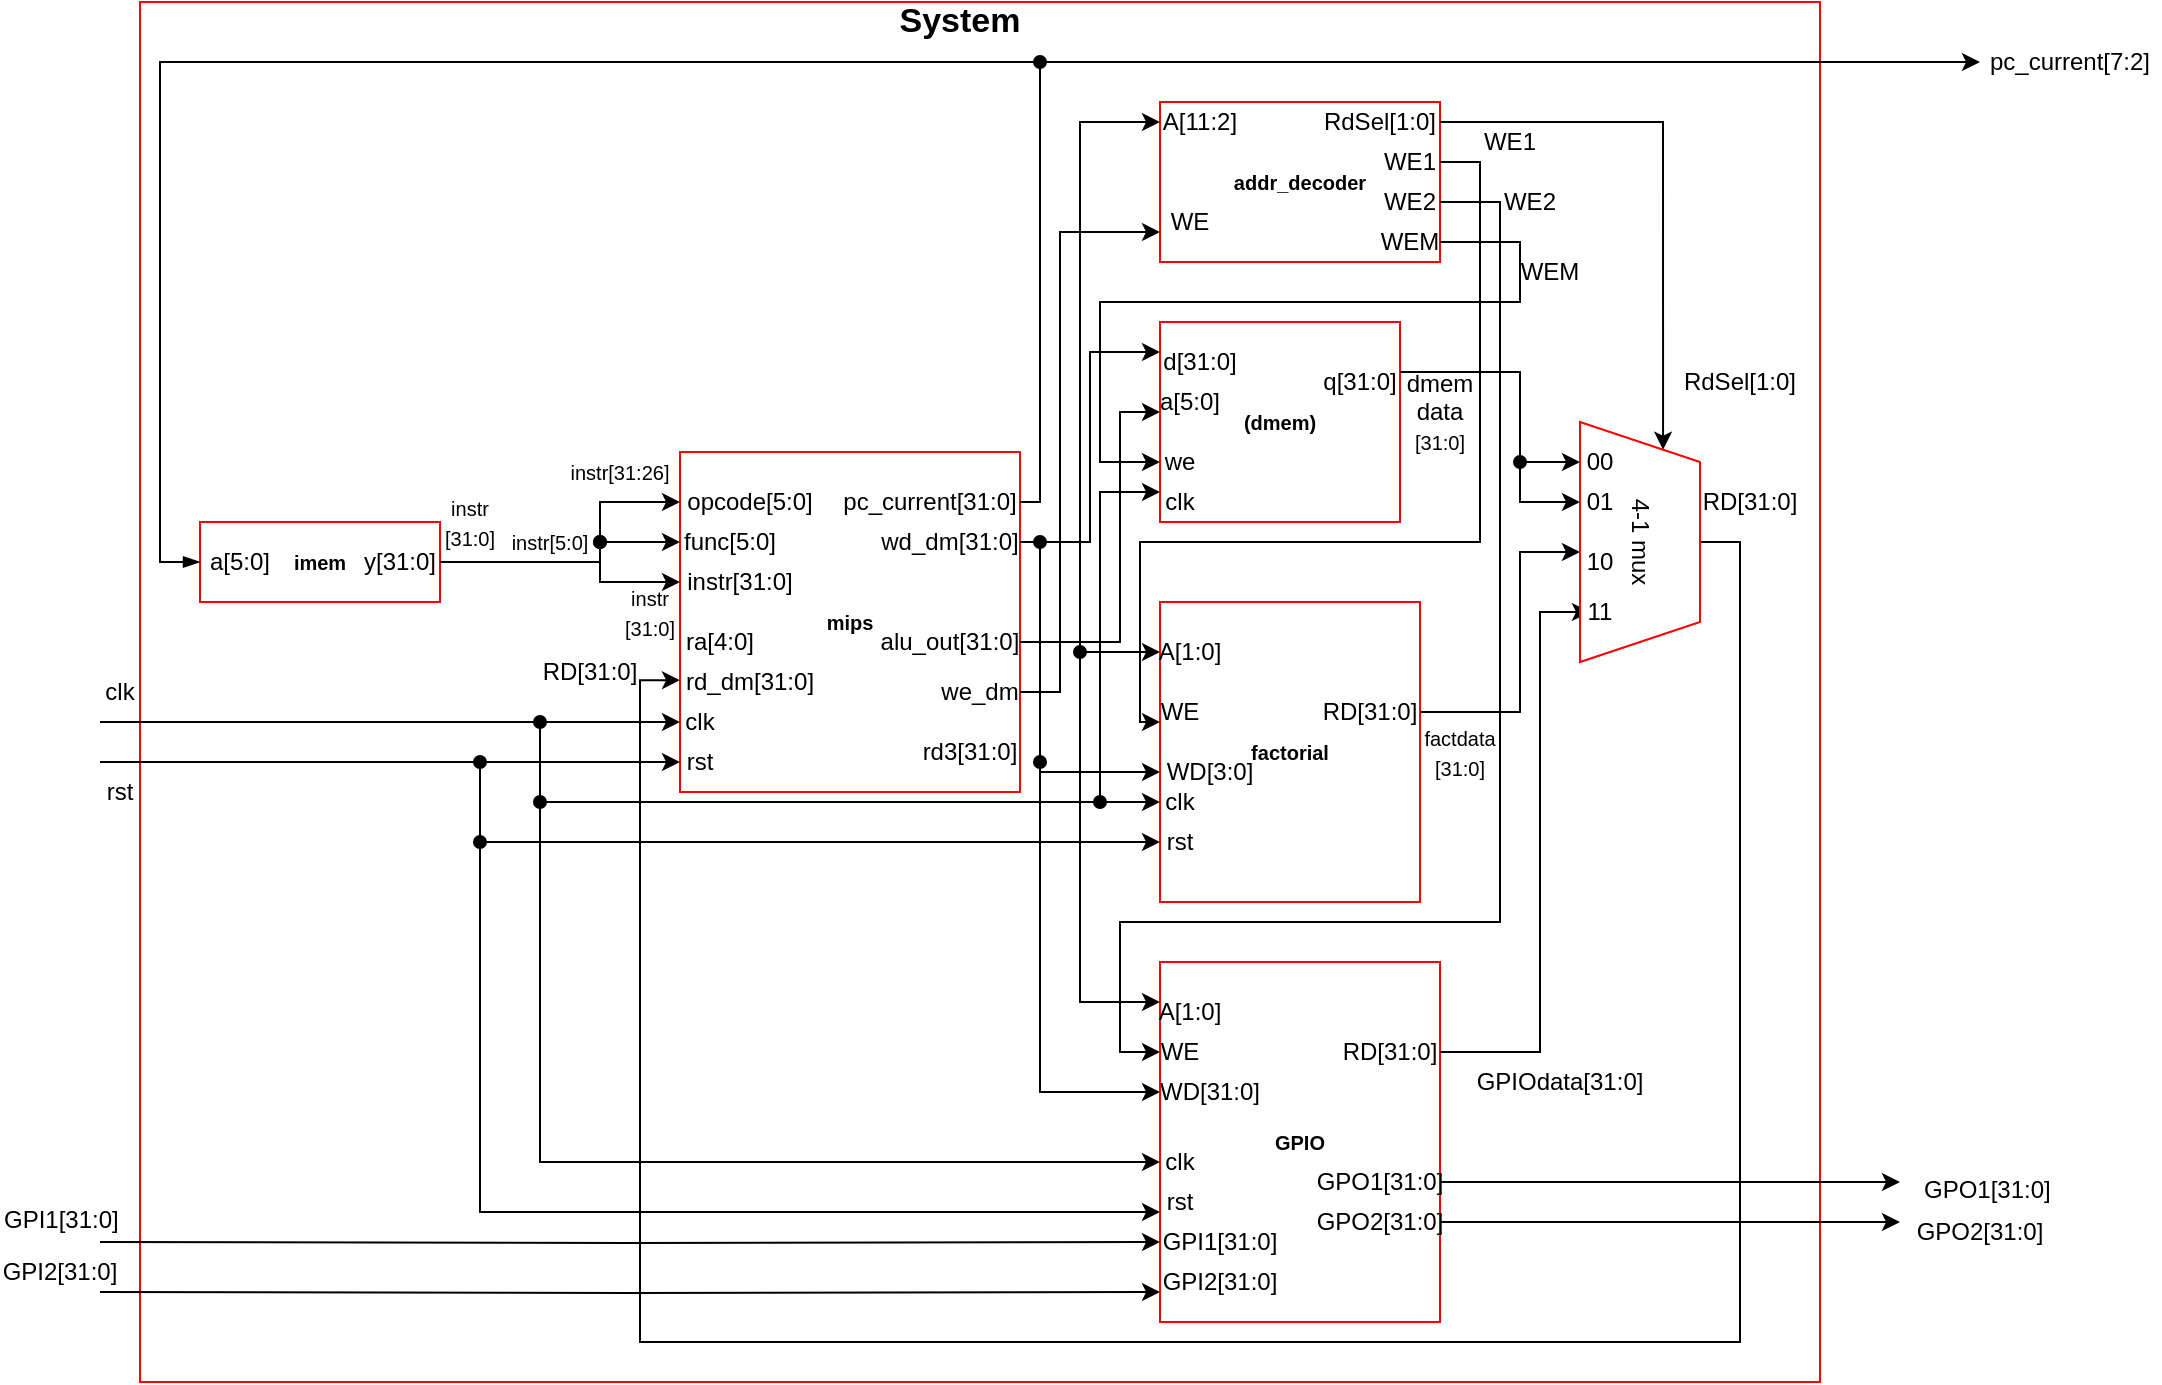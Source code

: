 <mxfile version="14.6.6" type="github">
  <diagram id="ndHrUQgDFvSYhgkimAhi" name="Page-1">
    <mxGraphModel dx="1038" dy="1430" grid="1" gridSize="10" guides="1" tooltips="1" connect="1" arrows="1" fold="1" page="1" pageScale="1" pageWidth="1100" pageHeight="850" math="0" shadow="0">
      <root>
        <mxCell id="0" />
        <mxCell id="1" parent="0" />
        <mxCell id="w7rdCppSYVfOMgLh0qKp-1" value="" style="rounded=0;whiteSpace=wrap;html=1;strokeColor=#FF0000;" vertex="1" parent="1">
          <mxGeometry x="100" y="-90" width="840" height="690" as="geometry" />
        </mxCell>
        <mxCell id="w7rdCppSYVfOMgLh0qKp-2" value="&lt;b&gt;&lt;font style=&quot;font-size: 10px&quot;&gt;GPIO&lt;/font&gt;&lt;/b&gt;" style="rounded=0;whiteSpace=wrap;html=1;strokeColor=#FF0000;" vertex="1" parent="1">
          <mxGeometry x="610" y="390" width="140" height="180" as="geometry" />
        </mxCell>
        <mxCell id="w7rdCppSYVfOMgLh0qKp-3" value="&lt;b&gt;&lt;font style=&quot;font-size: 10px&quot;&gt;factorial&lt;/font&gt;&lt;/b&gt;" style="rounded=0;whiteSpace=wrap;html=1;strokeColor=#FF0000;" vertex="1" parent="1">
          <mxGeometry x="610" y="210" width="130" height="150" as="geometry" />
        </mxCell>
        <mxCell id="w7rdCppSYVfOMgLh0qKp-4" value="&lt;b&gt;&lt;font style=&quot;font-size: 10px&quot;&gt;(dmem)&lt;/font&gt;&lt;/b&gt;" style="rounded=0;whiteSpace=wrap;html=1;strokeColor=#FF0000;" vertex="1" parent="1">
          <mxGeometry x="610" y="70" width="120" height="100" as="geometry" />
        </mxCell>
        <mxCell id="w7rdCppSYVfOMgLh0qKp-5" value="&lt;font style=&quot;font-size: 10px&quot;&gt;&lt;b&gt;addr_decoder&lt;/b&gt;&lt;/font&gt;" style="rounded=0;whiteSpace=wrap;html=1;strokeColor=#FF0000;" vertex="1" parent="1">
          <mxGeometry x="610" y="-40" width="140" height="80" as="geometry" />
        </mxCell>
        <mxCell id="w7rdCppSYVfOMgLh0qKp-129" style="edgeStyle=orthogonalEdgeStyle;rounded=0;orthogonalLoop=1;jettySize=auto;html=1;exitX=0.25;exitY=1;exitDx=0;exitDy=0;entryX=1;entryY=1;entryDx=0;entryDy=0;startArrow=none;startFill=0;" edge="1" parent="1" source="w7rdCppSYVfOMgLh0qKp-6" target="w7rdCppSYVfOMgLh0qKp-8">
          <mxGeometry relative="1" as="geometry" />
        </mxCell>
        <mxCell id="w7rdCppSYVfOMgLh0qKp-6" value="&lt;b&gt;&lt;font style=&quot;font-size: 10px&quot;&gt;imem&lt;/font&gt;&lt;/b&gt;" style="rounded=0;whiteSpace=wrap;html=1;strokeColor=#FF0000;" vertex="1" parent="1">
          <mxGeometry x="130" y="170" width="120" height="40" as="geometry" />
        </mxCell>
        <mxCell id="w7rdCppSYVfOMgLh0qKp-7" value="&lt;b&gt;&lt;font style=&quot;font-size: 10px&quot;&gt;mips&lt;/font&gt;&lt;/b&gt;" style="whiteSpace=wrap;html=1;aspect=fixed;strokeColor=#FF0000;" vertex="1" parent="1">
          <mxGeometry x="370" y="135" width="170" height="170" as="geometry" />
        </mxCell>
        <mxCell id="w7rdCppSYVfOMgLh0qKp-132" style="edgeStyle=orthogonalEdgeStyle;rounded=0;orthogonalLoop=1;jettySize=auto;html=1;exitX=0;exitY=0.5;exitDx=0;exitDy=0;startArrow=blockThin;startFill=1;" edge="1" parent="1" source="w7rdCppSYVfOMgLh0qKp-8">
          <mxGeometry relative="1" as="geometry">
            <mxPoint x="1020" y="-60" as="targetPoint" />
            <Array as="points">
              <mxPoint x="110" y="190" />
              <mxPoint x="110" y="-60" />
            </Array>
          </mxGeometry>
        </mxCell>
        <mxCell id="w7rdCppSYVfOMgLh0qKp-8" value="a[5:0]" style="text;html=1;strokeColor=none;fillColor=none;align=center;verticalAlign=middle;whiteSpace=wrap;rounded=0;" vertex="1" parent="1">
          <mxGeometry x="130" y="180" width="40" height="20" as="geometry" />
        </mxCell>
        <mxCell id="w7rdCppSYVfOMgLh0qKp-9" value="y[31:0]" style="text;html=1;strokeColor=none;fillColor=none;align=center;verticalAlign=middle;whiteSpace=wrap;rounded=0;" vertex="1" parent="1">
          <mxGeometry x="210" y="180" width="40" height="20" as="geometry" />
        </mxCell>
        <mxCell id="w7rdCppSYVfOMgLh0qKp-72" style="edgeStyle=orthogonalEdgeStyle;rounded=0;orthogonalLoop=1;jettySize=auto;html=1;exitX=1;exitY=0.5;exitDx=0;exitDy=0;entryX=0;entryY=0.5;entryDx=0;entryDy=0;startArrow=none;startFill=0;" edge="1" parent="1" source="w7rdCppSYVfOMgLh0qKp-9" target="w7rdCppSYVfOMgLh0qKp-10">
          <mxGeometry relative="1" as="geometry">
            <Array as="points">
              <mxPoint x="330" y="190" />
              <mxPoint x="330" y="160" />
            </Array>
          </mxGeometry>
        </mxCell>
        <mxCell id="w7rdCppSYVfOMgLh0qKp-10" value="opcode[5:0]" style="text;html=1;strokeColor=none;fillColor=none;align=center;verticalAlign=middle;whiteSpace=wrap;rounded=0;" vertex="1" parent="1">
          <mxGeometry x="370" y="150" width="70" height="20" as="geometry" />
        </mxCell>
        <mxCell id="w7rdCppSYVfOMgLh0qKp-11" value="func[5:0]" style="text;html=1;strokeColor=none;fillColor=none;align=center;verticalAlign=middle;whiteSpace=wrap;rounded=0;" vertex="1" parent="1">
          <mxGeometry x="370" y="170" width="50" height="20" as="geometry" />
        </mxCell>
        <mxCell id="w7rdCppSYVfOMgLh0qKp-71" style="edgeStyle=orthogonalEdgeStyle;rounded=0;orthogonalLoop=1;jettySize=auto;html=1;exitX=0;exitY=0.5;exitDx=0;exitDy=0;startArrow=oval;startFill=1;entryX=0;entryY=0.5;entryDx=0;entryDy=0;" edge="1" parent="1" target="w7rdCppSYVfOMgLh0qKp-12">
          <mxGeometry relative="1" as="geometry">
            <mxPoint x="330" y="180" as="sourcePoint" />
            <Array as="points">
              <mxPoint x="330" y="200" />
            </Array>
          </mxGeometry>
        </mxCell>
        <mxCell id="w7rdCppSYVfOMgLh0qKp-12" value="instr[31:0]" style="text;html=1;strokeColor=none;fillColor=none;align=center;verticalAlign=middle;whiteSpace=wrap;rounded=0;" vertex="1" parent="1">
          <mxGeometry x="370" y="190" width="60" height="20" as="geometry" />
        </mxCell>
        <mxCell id="w7rdCppSYVfOMgLh0qKp-13" value="ra[4:0]" style="text;html=1;strokeColor=none;fillColor=none;align=center;verticalAlign=middle;whiteSpace=wrap;rounded=0;" vertex="1" parent="1">
          <mxGeometry x="370" y="220" width="40" height="20" as="geometry" />
        </mxCell>
        <mxCell id="w7rdCppSYVfOMgLh0qKp-14" value="rd_dm[31:0]" style="text;html=1;strokeColor=none;fillColor=none;align=center;verticalAlign=middle;whiteSpace=wrap;rounded=0;" vertex="1" parent="1">
          <mxGeometry x="385" y="240" width="40" height="20" as="geometry" />
        </mxCell>
        <mxCell id="w7rdCppSYVfOMgLh0qKp-15" value="clk" style="text;html=1;strokeColor=none;fillColor=none;align=center;verticalAlign=middle;whiteSpace=wrap;rounded=0;" vertex="1" parent="1">
          <mxGeometry x="370" y="260" width="20" height="20" as="geometry" />
        </mxCell>
        <mxCell id="w7rdCppSYVfOMgLh0qKp-16" value="rst" style="text;html=1;strokeColor=none;fillColor=none;align=center;verticalAlign=middle;whiteSpace=wrap;rounded=0;" vertex="1" parent="1">
          <mxGeometry x="370" y="280" width="20" height="20" as="geometry" />
        </mxCell>
        <mxCell id="w7rdCppSYVfOMgLh0qKp-136" style="edgeStyle=orthogonalEdgeStyle;rounded=0;orthogonalLoop=1;jettySize=auto;html=1;exitX=1;exitY=0.5;exitDx=0;exitDy=0;startArrow=none;startFill=0;endArrow=oval;endFill=1;" edge="1" parent="1" source="w7rdCppSYVfOMgLh0qKp-17">
          <mxGeometry relative="1" as="geometry">
            <mxPoint x="550" y="-60" as="targetPoint" />
            <Array as="points">
              <mxPoint x="550" y="160" />
            </Array>
          </mxGeometry>
        </mxCell>
        <mxCell id="w7rdCppSYVfOMgLh0qKp-17" value="pc_current[31:0]" style="text;html=1;strokeColor=none;fillColor=none;align=center;verticalAlign=middle;whiteSpace=wrap;rounded=0;" vertex="1" parent="1">
          <mxGeometry x="450" y="150" width="90" height="20" as="geometry" />
        </mxCell>
        <mxCell id="w7rdCppSYVfOMgLh0qKp-61" style="edgeStyle=orthogonalEdgeStyle;rounded=0;orthogonalLoop=1;jettySize=auto;html=1;exitX=1;exitY=0.5;exitDx=0;exitDy=0;entryX=0;entryY=0.25;entryDx=0;entryDy=0;" edge="1" parent="1" source="w7rdCppSYVfOMgLh0qKp-18" target="w7rdCppSYVfOMgLh0qKp-34">
          <mxGeometry relative="1" as="geometry" />
        </mxCell>
        <mxCell id="w7rdCppSYVfOMgLh0qKp-18" value="wd_dm[31:0]" style="text;html=1;strokeColor=none;fillColor=none;align=center;verticalAlign=middle;whiteSpace=wrap;rounded=0;" vertex="1" parent="1">
          <mxGeometry x="470" y="170" width="70" height="20" as="geometry" />
        </mxCell>
        <mxCell id="w7rdCppSYVfOMgLh0qKp-64" style="edgeStyle=orthogonalEdgeStyle;rounded=0;orthogonalLoop=1;jettySize=auto;html=1;exitX=1;exitY=0.5;exitDx=0;exitDy=0;entryX=0;entryY=0.75;entryDx=0;entryDy=0;" edge="1" parent="1" source="w7rdCppSYVfOMgLh0qKp-19" target="w7rdCppSYVfOMgLh0qKp-35">
          <mxGeometry relative="1" as="geometry">
            <Array as="points">
              <mxPoint x="590" y="230" />
              <mxPoint x="590" y="115" />
            </Array>
          </mxGeometry>
        </mxCell>
        <mxCell id="w7rdCppSYVfOMgLh0qKp-19" value="alu_out[31:0]" style="text;html=1;strokeColor=none;fillColor=none;align=center;verticalAlign=middle;whiteSpace=wrap;rounded=0;" vertex="1" parent="1">
          <mxGeometry x="470" y="220" width="70" height="20" as="geometry" />
        </mxCell>
        <mxCell id="w7rdCppSYVfOMgLh0qKp-65" style="edgeStyle=orthogonalEdgeStyle;rounded=0;orthogonalLoop=1;jettySize=auto;html=1;exitX=1;exitY=0.5;exitDx=0;exitDy=0;entryX=0;entryY=0.75;entryDx=0;entryDy=0;" edge="1" parent="1" source="w7rdCppSYVfOMgLh0qKp-20" target="w7rdCppSYVfOMgLh0qKp-27">
          <mxGeometry relative="1" as="geometry">
            <Array as="points">
              <mxPoint x="560" y="255" />
              <mxPoint x="560" y="25" />
            </Array>
          </mxGeometry>
        </mxCell>
        <mxCell id="w7rdCppSYVfOMgLh0qKp-20" value="we_dm" style="text;html=1;strokeColor=none;fillColor=none;align=center;verticalAlign=middle;whiteSpace=wrap;rounded=0;" vertex="1" parent="1">
          <mxGeometry x="500" y="245" width="40" height="20" as="geometry" />
        </mxCell>
        <mxCell id="w7rdCppSYVfOMgLh0qKp-21" value="rd3[31:0]" style="text;html=1;strokeColor=none;fillColor=none;align=center;verticalAlign=middle;whiteSpace=wrap;rounded=0;" vertex="1" parent="1">
          <mxGeometry x="490" y="275" width="50" height="20" as="geometry" />
        </mxCell>
        <mxCell id="w7rdCppSYVfOMgLh0qKp-22" value="A[11:2]" style="text;html=1;strokeColor=none;fillColor=none;align=center;verticalAlign=middle;whiteSpace=wrap;rounded=0;" vertex="1" parent="1">
          <mxGeometry x="610" y="-40" width="40" height="20" as="geometry" />
        </mxCell>
        <mxCell id="w7rdCppSYVfOMgLh0qKp-23" value="WE" style="text;html=1;strokeColor=none;fillColor=none;align=center;verticalAlign=middle;whiteSpace=wrap;rounded=0;" vertex="1" parent="1">
          <mxGeometry x="610" y="255" width="20" height="20" as="geometry" />
        </mxCell>
        <mxCell id="w7rdCppSYVfOMgLh0qKp-100" style="edgeStyle=orthogonalEdgeStyle;rounded=0;orthogonalLoop=1;jettySize=auto;html=1;exitX=0;exitY=0.25;exitDx=0;exitDy=0;startArrow=oval;startFill=1;entryX=0;entryY=0.25;entryDx=0;entryDy=0;" edge="1" parent="1" target="w7rdCppSYVfOMgLh0qKp-24">
          <mxGeometry relative="1" as="geometry">
            <mxPoint x="580" y="310" as="sourcePoint" />
            <Array as="points">
              <mxPoint x="580" y="155" />
            </Array>
          </mxGeometry>
        </mxCell>
        <mxCell id="w7rdCppSYVfOMgLh0qKp-24" value="clk" style="text;html=1;strokeColor=none;fillColor=none;align=center;verticalAlign=middle;whiteSpace=wrap;rounded=0;" vertex="1" parent="1">
          <mxGeometry x="610" y="150" width="20" height="20" as="geometry" />
        </mxCell>
        <mxCell id="w7rdCppSYVfOMgLh0qKp-77" style="edgeStyle=orthogonalEdgeStyle;rounded=0;orthogonalLoop=1;jettySize=auto;html=1;exitX=0;exitY=0.5;exitDx=0;exitDy=0;startArrow=oval;startFill=1;entryX=0;entryY=0.5;entryDx=0;entryDy=0;" edge="1" parent="1" target="w7rdCppSYVfOMgLh0qKp-26">
          <mxGeometry relative="1" as="geometry">
            <mxPoint x="270" y="290" as="sourcePoint" />
            <Array as="points">
              <mxPoint x="270" y="330" />
              <mxPoint x="610" y="330" />
            </Array>
          </mxGeometry>
        </mxCell>
        <mxCell id="w7rdCppSYVfOMgLh0qKp-26" value="rst" style="text;html=1;strokeColor=none;fillColor=none;align=center;verticalAlign=middle;whiteSpace=wrap;rounded=0;" vertex="1" parent="1">
          <mxGeometry x="610" y="320" width="20" height="20" as="geometry" />
        </mxCell>
        <mxCell id="w7rdCppSYVfOMgLh0qKp-27" value="WE" style="text;html=1;strokeColor=none;fillColor=none;align=center;verticalAlign=middle;whiteSpace=wrap;rounded=0;" vertex="1" parent="1">
          <mxGeometry x="610" y="10" width="30" height="20" as="geometry" />
        </mxCell>
        <mxCell id="w7rdCppSYVfOMgLh0qKp-109" style="edgeStyle=orthogonalEdgeStyle;rounded=0;orthogonalLoop=1;jettySize=auto;html=1;exitX=1;exitY=0.5;exitDx=0;exitDy=0;entryX=0;entryY=0.25;entryDx=0;entryDy=0;startArrow=none;startFill=0;" edge="1" parent="1" source="w7rdCppSYVfOMgLh0qKp-28" target="w7rdCppSYVfOMgLh0qKp-55">
          <mxGeometry relative="1" as="geometry" />
        </mxCell>
        <mxCell id="w7rdCppSYVfOMgLh0qKp-28" value="RdSel[1:0]" style="text;html=1;strokeColor=none;fillColor=none;align=center;verticalAlign=middle;whiteSpace=wrap;rounded=0;" vertex="1" parent="1">
          <mxGeometry x="690" y="-40" width="60" height="20" as="geometry" />
        </mxCell>
        <mxCell id="w7rdCppSYVfOMgLh0qKp-89" style="edgeStyle=orthogonalEdgeStyle;rounded=0;orthogonalLoop=1;jettySize=auto;html=1;exitX=1;exitY=0.5;exitDx=0;exitDy=0;entryX=0;entryY=0.75;entryDx=0;entryDy=0;startArrow=none;startFill=0;" edge="1" parent="1" source="w7rdCppSYVfOMgLh0qKp-29" target="w7rdCppSYVfOMgLh0qKp-23">
          <mxGeometry relative="1" as="geometry">
            <Array as="points">
              <mxPoint x="770" y="-10" />
              <mxPoint x="770" y="180" />
              <mxPoint x="600" y="180" />
              <mxPoint x="600" y="270" />
            </Array>
          </mxGeometry>
        </mxCell>
        <mxCell id="w7rdCppSYVfOMgLh0qKp-29" value="WE1" style="text;html=1;strokeColor=none;fillColor=none;align=center;verticalAlign=middle;whiteSpace=wrap;rounded=0;" vertex="1" parent="1">
          <mxGeometry x="720" y="-20" width="30" height="20" as="geometry" />
        </mxCell>
        <mxCell id="w7rdCppSYVfOMgLh0qKp-94" style="edgeStyle=orthogonalEdgeStyle;rounded=0;orthogonalLoop=1;jettySize=auto;html=1;exitX=1;exitY=0.5;exitDx=0;exitDy=0;entryX=0;entryY=0.5;entryDx=0;entryDy=0;startArrow=none;startFill=0;" edge="1" parent="1" source="w7rdCppSYVfOMgLh0qKp-31" target="w7rdCppSYVfOMgLh0qKp-43">
          <mxGeometry relative="1" as="geometry">
            <Array as="points">
              <mxPoint x="780" y="10" />
              <mxPoint x="780" y="370" />
              <mxPoint x="590" y="370" />
              <mxPoint x="590" y="435" />
            </Array>
          </mxGeometry>
        </mxCell>
        <mxCell id="w7rdCppSYVfOMgLh0qKp-31" value="WE2" style="text;html=1;strokeColor=none;fillColor=none;align=center;verticalAlign=middle;whiteSpace=wrap;rounded=0;" vertex="1" parent="1">
          <mxGeometry x="720" width="30" height="20" as="geometry" />
        </mxCell>
        <mxCell id="w7rdCppSYVfOMgLh0qKp-87" style="edgeStyle=orthogonalEdgeStyle;rounded=0;orthogonalLoop=1;jettySize=auto;html=1;exitX=1;exitY=0.5;exitDx=0;exitDy=0;entryX=0;entryY=0.5;entryDx=0;entryDy=0;startArrow=none;startFill=0;" edge="1" parent="1" source="w7rdCppSYVfOMgLh0qKp-32" target="w7rdCppSYVfOMgLh0qKp-37">
          <mxGeometry relative="1" as="geometry">
            <Array as="points">
              <mxPoint x="790" y="30" />
              <mxPoint x="790" y="60" />
              <mxPoint x="580" y="60" />
              <mxPoint x="580" y="140" />
            </Array>
          </mxGeometry>
        </mxCell>
        <mxCell id="w7rdCppSYVfOMgLh0qKp-32" value="WEM" style="text;html=1;strokeColor=none;fillColor=none;align=center;verticalAlign=middle;whiteSpace=wrap;rounded=0;" vertex="1" parent="1">
          <mxGeometry x="720" y="20" width="30" height="20" as="geometry" />
        </mxCell>
        <mxCell id="w7rdCppSYVfOMgLh0qKp-103" style="edgeStyle=orthogonalEdgeStyle;rounded=0;orthogonalLoop=1;jettySize=auto;html=1;exitX=1;exitY=0.25;exitDx=0;exitDy=0;entryX=0;entryY=0.5;entryDx=0;entryDy=0;startArrow=none;startFill=0;" edge="1" parent="1" source="w7rdCppSYVfOMgLh0qKp-33" target="w7rdCppSYVfOMgLh0qKp-56">
          <mxGeometry relative="1" as="geometry">
            <Array as="points">
              <mxPoint x="790" y="95" />
              <mxPoint x="790" y="140" />
            </Array>
          </mxGeometry>
        </mxCell>
        <mxCell id="w7rdCppSYVfOMgLh0qKp-33" value="q[31:0]" style="text;html=1;strokeColor=none;fillColor=none;align=center;verticalAlign=middle;whiteSpace=wrap;rounded=0;" vertex="1" parent="1">
          <mxGeometry x="690" y="90" width="40" height="20" as="geometry" />
        </mxCell>
        <mxCell id="w7rdCppSYVfOMgLh0qKp-34" value="d[31:0]" style="text;html=1;strokeColor=none;fillColor=none;align=center;verticalAlign=middle;whiteSpace=wrap;rounded=0;" vertex="1" parent="1">
          <mxGeometry x="610" y="80" width="40" height="20" as="geometry" />
        </mxCell>
        <mxCell id="w7rdCppSYVfOMgLh0qKp-35" value="a[5:0]" style="text;html=1;strokeColor=none;fillColor=none;align=center;verticalAlign=middle;whiteSpace=wrap;rounded=0;" vertex="1" parent="1">
          <mxGeometry x="610" y="100" width="30" height="20" as="geometry" />
        </mxCell>
        <mxCell id="w7rdCppSYVfOMgLh0qKp-76" style="edgeStyle=orthogonalEdgeStyle;rounded=0;orthogonalLoop=1;jettySize=auto;html=1;exitX=0;exitY=0.5;exitDx=0;exitDy=0;startArrow=oval;startFill=1;entryX=0;entryY=0.5;entryDx=0;entryDy=0;" edge="1" parent="1" target="w7rdCppSYVfOMgLh0qKp-36">
          <mxGeometry relative="1" as="geometry">
            <mxPoint x="300" y="270" as="sourcePoint" />
            <Array as="points">
              <mxPoint x="300" y="310" />
            </Array>
          </mxGeometry>
        </mxCell>
        <mxCell id="w7rdCppSYVfOMgLh0qKp-36" value="clk" style="text;html=1;strokeColor=none;fillColor=none;align=center;verticalAlign=middle;whiteSpace=wrap;rounded=0;" vertex="1" parent="1">
          <mxGeometry x="610" y="300" width="20" height="20" as="geometry" />
        </mxCell>
        <mxCell id="w7rdCppSYVfOMgLh0qKp-37" value="we" style="text;html=1;strokeColor=none;fillColor=none;align=center;verticalAlign=middle;whiteSpace=wrap;rounded=0;" vertex="1" parent="1">
          <mxGeometry x="610" y="130" width="20" height="20" as="geometry" />
        </mxCell>
        <mxCell id="w7rdCppSYVfOMgLh0qKp-39" value="A[1:0]" style="text;html=1;strokeColor=none;fillColor=none;align=center;verticalAlign=middle;whiteSpace=wrap;rounded=0;" vertex="1" parent="1">
          <mxGeometry x="610" y="225" width="30" height="20" as="geometry" />
        </mxCell>
        <mxCell id="w7rdCppSYVfOMgLh0qKp-97" style="edgeStyle=orthogonalEdgeStyle;rounded=0;orthogonalLoop=1;jettySize=auto;html=1;exitX=0;exitY=0.5;exitDx=0;exitDy=0;startArrow=oval;startFill=1;entryX=0;entryY=0.5;entryDx=0;entryDy=0;" edge="1" parent="1" target="w7rdCppSYVfOMgLh0qKp-40">
          <mxGeometry relative="1" as="geometry">
            <mxPoint x="550" y="180" as="sourcePoint" />
            <Array as="points">
              <mxPoint x="550" y="295" />
            </Array>
          </mxGeometry>
        </mxCell>
        <mxCell id="w7rdCppSYVfOMgLh0qKp-40" value="WD[3:0]" style="text;html=1;strokeColor=none;fillColor=none;align=center;verticalAlign=middle;whiteSpace=wrap;rounded=0;" vertex="1" parent="1">
          <mxGeometry x="610" y="285" width="50" height="20" as="geometry" />
        </mxCell>
        <mxCell id="w7rdCppSYVfOMgLh0qKp-42" value="A[1:0]" style="text;html=1;strokeColor=none;fillColor=none;align=center;verticalAlign=middle;whiteSpace=wrap;rounded=0;" vertex="1" parent="1">
          <mxGeometry x="610" y="405" width="30" height="20" as="geometry" />
        </mxCell>
        <mxCell id="w7rdCppSYVfOMgLh0qKp-43" value="WE" style="text;html=1;strokeColor=none;fillColor=none;align=center;verticalAlign=middle;whiteSpace=wrap;rounded=0;" vertex="1" parent="1">
          <mxGeometry x="610" y="425" width="20" height="20" as="geometry" />
        </mxCell>
        <mxCell id="w7rdCppSYVfOMgLh0qKp-99" style="edgeStyle=orthogonalEdgeStyle;rounded=0;orthogonalLoop=1;jettySize=auto;html=1;exitX=0;exitY=0.5;exitDx=0;exitDy=0;startArrow=oval;startFill=1;entryX=0;entryY=0.5;entryDx=0;entryDy=0;" edge="1" parent="1" target="w7rdCppSYVfOMgLh0qKp-44">
          <mxGeometry relative="1" as="geometry">
            <mxPoint x="550" y="290" as="sourcePoint" />
            <Array as="points">
              <mxPoint x="550" y="455" />
            </Array>
          </mxGeometry>
        </mxCell>
        <mxCell id="w7rdCppSYVfOMgLh0qKp-44" value="WD[31:0]" style="text;html=1;strokeColor=none;fillColor=none;align=center;verticalAlign=middle;whiteSpace=wrap;rounded=0;" vertex="1" parent="1">
          <mxGeometry x="610" y="445" width="50" height="20" as="geometry" />
        </mxCell>
        <mxCell id="w7rdCppSYVfOMgLh0qKp-79" style="edgeStyle=orthogonalEdgeStyle;rounded=0;orthogonalLoop=1;jettySize=auto;html=1;exitX=0;exitY=0.5;exitDx=0;exitDy=0;startArrow=oval;startFill=1;entryX=0;entryY=0.5;entryDx=0;entryDy=0;" edge="1" parent="1" target="w7rdCppSYVfOMgLh0qKp-45">
          <mxGeometry relative="1" as="geometry">
            <mxPoint x="300" y="310" as="sourcePoint" />
            <Array as="points">
              <mxPoint x="300" y="490" />
            </Array>
          </mxGeometry>
        </mxCell>
        <mxCell id="w7rdCppSYVfOMgLh0qKp-45" value="clk" style="text;html=1;strokeColor=none;fillColor=none;align=center;verticalAlign=middle;whiteSpace=wrap;rounded=0;" vertex="1" parent="1">
          <mxGeometry x="610" y="480" width="20" height="20" as="geometry" />
        </mxCell>
        <mxCell id="w7rdCppSYVfOMgLh0qKp-80" style="edgeStyle=orthogonalEdgeStyle;rounded=0;orthogonalLoop=1;jettySize=auto;html=1;startArrow=oval;startFill=1;entryX=0;entryY=0.75;entryDx=0;entryDy=0;" edge="1" parent="1" target="w7rdCppSYVfOMgLh0qKp-46">
          <mxGeometry relative="1" as="geometry">
            <mxPoint x="270" y="330" as="sourcePoint" />
            <Array as="points">
              <mxPoint x="270" y="515" />
            </Array>
          </mxGeometry>
        </mxCell>
        <mxCell id="w7rdCppSYVfOMgLh0qKp-46" value="rst" style="text;html=1;strokeColor=none;fillColor=none;align=center;verticalAlign=middle;whiteSpace=wrap;rounded=0;" vertex="1" parent="1">
          <mxGeometry x="610" y="500" width="20" height="20" as="geometry" />
        </mxCell>
        <mxCell id="w7rdCppSYVfOMgLh0qKp-82" style="edgeStyle=orthogonalEdgeStyle;rounded=0;orthogonalLoop=1;jettySize=auto;html=1;startArrow=none;startFill=0;entryX=0;entryY=0.75;entryDx=0;entryDy=0;" edge="1" parent="1" target="w7rdCppSYVfOMgLh0qKp-47">
          <mxGeometry relative="1" as="geometry">
            <mxPoint x="80" y="555" as="sourcePoint" />
          </mxGeometry>
        </mxCell>
        <mxCell id="w7rdCppSYVfOMgLh0qKp-47" value="&lt;span&gt;GPI2[31:0]&lt;/span&gt;" style="text;html=1;strokeColor=none;fillColor=none;align=center;verticalAlign=middle;whiteSpace=wrap;rounded=0;" vertex="1" parent="1">
          <mxGeometry x="610" y="540" width="60" height="20" as="geometry" />
        </mxCell>
        <mxCell id="w7rdCppSYVfOMgLh0qKp-81" style="edgeStyle=orthogonalEdgeStyle;rounded=0;orthogonalLoop=1;jettySize=auto;html=1;exitX=0;exitY=0.5;exitDx=0;exitDy=0;startArrow=none;startFill=0;entryX=0;entryY=0.5;entryDx=0;entryDy=0;" edge="1" parent="1" target="w7rdCppSYVfOMgLh0qKp-50">
          <mxGeometry relative="1" as="geometry">
            <mxPoint x="80" y="530" as="sourcePoint" />
          </mxGeometry>
        </mxCell>
        <mxCell id="w7rdCppSYVfOMgLh0qKp-50" value="&lt;span&gt;GPI1[31:0]&lt;/span&gt;" style="text;html=1;strokeColor=none;fillColor=none;align=center;verticalAlign=middle;whiteSpace=wrap;rounded=0;" vertex="1" parent="1">
          <mxGeometry x="610" y="520" width="60" height="20" as="geometry" />
        </mxCell>
        <mxCell id="w7rdCppSYVfOMgLh0qKp-107" style="edgeStyle=orthogonalEdgeStyle;rounded=0;orthogonalLoop=1;jettySize=auto;html=1;exitX=1;exitY=0.5;exitDx=0;exitDy=0;startArrow=none;startFill=0;" edge="1" parent="1" source="w7rdCppSYVfOMgLh0qKp-51">
          <mxGeometry relative="1" as="geometry">
            <mxPoint x="980" y="500" as="targetPoint" />
          </mxGeometry>
        </mxCell>
        <mxCell id="w7rdCppSYVfOMgLh0qKp-51" value="&lt;span&gt;GPO1[31:0]&lt;/span&gt;" style="text;html=1;strokeColor=none;fillColor=none;align=center;verticalAlign=middle;whiteSpace=wrap;rounded=0;" vertex="1" parent="1">
          <mxGeometry x="690" y="490" width="60" height="20" as="geometry" />
        </mxCell>
        <mxCell id="w7rdCppSYVfOMgLh0qKp-108" style="edgeStyle=orthogonalEdgeStyle;rounded=0;orthogonalLoop=1;jettySize=auto;html=1;exitX=1;exitY=0.5;exitDx=0;exitDy=0;startArrow=none;startFill=0;" edge="1" parent="1" source="w7rdCppSYVfOMgLh0qKp-52">
          <mxGeometry relative="1" as="geometry">
            <mxPoint x="980" y="520" as="targetPoint" />
          </mxGeometry>
        </mxCell>
        <mxCell id="w7rdCppSYVfOMgLh0qKp-52" value="&lt;span&gt;GPO2[31:0]&lt;/span&gt;" style="text;html=1;strokeColor=none;fillColor=none;align=center;verticalAlign=middle;whiteSpace=wrap;rounded=0;" vertex="1" parent="1">
          <mxGeometry x="690" y="510" width="60" height="20" as="geometry" />
        </mxCell>
        <mxCell id="w7rdCppSYVfOMgLh0qKp-106" style="edgeStyle=orthogonalEdgeStyle;rounded=0;orthogonalLoop=1;jettySize=auto;html=1;exitX=1;exitY=0.5;exitDx=0;exitDy=0;entryX=0;entryY=0.5;entryDx=0;entryDy=0;startArrow=none;startFill=0;" edge="1" parent="1" source="w7rdCppSYVfOMgLh0qKp-53" target="w7rdCppSYVfOMgLh0qKp-59">
          <mxGeometry relative="1" as="geometry">
            <Array as="points">
              <mxPoint x="800" y="435" />
              <mxPoint x="800" y="215" />
            </Array>
          </mxGeometry>
        </mxCell>
        <mxCell id="w7rdCppSYVfOMgLh0qKp-53" value="RD[31:0]" style="text;html=1;strokeColor=none;fillColor=none;align=center;verticalAlign=middle;whiteSpace=wrap;rounded=0;" vertex="1" parent="1">
          <mxGeometry x="700" y="425" width="50" height="20" as="geometry" />
        </mxCell>
        <mxCell id="w7rdCppSYVfOMgLh0qKp-105" style="edgeStyle=orthogonalEdgeStyle;rounded=0;orthogonalLoop=1;jettySize=auto;html=1;exitX=1;exitY=0.5;exitDx=0;exitDy=0;entryX=0;entryY=0.25;entryDx=0;entryDy=0;startArrow=none;startFill=0;" edge="1" parent="1" source="w7rdCppSYVfOMgLh0qKp-54" target="w7rdCppSYVfOMgLh0qKp-58">
          <mxGeometry relative="1" as="geometry">
            <Array as="points">
              <mxPoint x="790" y="265" />
              <mxPoint x="790" y="185" />
            </Array>
          </mxGeometry>
        </mxCell>
        <mxCell id="w7rdCppSYVfOMgLh0qKp-54" value="RD[31:0]" style="text;html=1;strokeColor=none;fillColor=none;align=center;verticalAlign=middle;whiteSpace=wrap;rounded=0;" vertex="1" parent="1">
          <mxGeometry x="690" y="255" width="50" height="20" as="geometry" />
        </mxCell>
        <mxCell id="w7rdCppSYVfOMgLh0qKp-112" style="edgeStyle=orthogonalEdgeStyle;rounded=0;orthogonalLoop=1;jettySize=auto;html=1;exitX=0.5;exitY=0;exitDx=0;exitDy=0;entryX=0;entryY=0.671;entryDx=0;entryDy=0;entryPerimeter=0;startArrow=none;startFill=0;" edge="1" parent="1" source="w7rdCppSYVfOMgLh0qKp-55" target="w7rdCppSYVfOMgLh0qKp-7">
          <mxGeometry relative="1" as="geometry">
            <Array as="points">
              <mxPoint x="900" y="180" />
              <mxPoint x="900" y="580" />
              <mxPoint x="350" y="580" />
              <mxPoint x="350" y="249" />
            </Array>
          </mxGeometry>
        </mxCell>
        <mxCell id="w7rdCppSYVfOMgLh0qKp-55" value="4-1 mux" style="shape=trapezoid;perimeter=trapezoidPerimeter;whiteSpace=wrap;html=1;fixedSize=1;strokeColor=#FF0000;rotation=90;" vertex="1" parent="1">
          <mxGeometry x="790" y="150" width="120" height="60" as="geometry" />
        </mxCell>
        <mxCell id="w7rdCppSYVfOMgLh0qKp-56" value="00" style="text;html=1;strokeColor=none;fillColor=none;align=center;verticalAlign=middle;whiteSpace=wrap;rounded=0;" vertex="1" parent="1">
          <mxGeometry x="820" y="130" width="20" height="20" as="geometry" />
        </mxCell>
        <mxCell id="w7rdCppSYVfOMgLh0qKp-104" style="edgeStyle=orthogonalEdgeStyle;rounded=0;orthogonalLoop=1;jettySize=auto;html=1;exitX=0;exitY=0.5;exitDx=0;exitDy=0;startArrow=oval;startFill=1;entryX=0;entryY=0.5;entryDx=0;entryDy=0;" edge="1" parent="1" target="w7rdCppSYVfOMgLh0qKp-57">
          <mxGeometry relative="1" as="geometry">
            <mxPoint x="790" y="140" as="sourcePoint" />
            <Array as="points">
              <mxPoint x="790" y="160" />
            </Array>
          </mxGeometry>
        </mxCell>
        <mxCell id="w7rdCppSYVfOMgLh0qKp-57" value="01" style="text;html=1;strokeColor=none;fillColor=none;align=center;verticalAlign=middle;whiteSpace=wrap;rounded=0;" vertex="1" parent="1">
          <mxGeometry x="820" y="150" width="20" height="20" as="geometry" />
        </mxCell>
        <mxCell id="w7rdCppSYVfOMgLh0qKp-58" value="10" style="text;html=1;strokeColor=none;fillColor=none;align=center;verticalAlign=middle;whiteSpace=wrap;rounded=0;" vertex="1" parent="1">
          <mxGeometry x="820" y="180" width="20" height="20" as="geometry" />
        </mxCell>
        <mxCell id="w7rdCppSYVfOMgLh0qKp-59" value="11" style="text;html=1;strokeColor=none;fillColor=none;align=center;verticalAlign=middle;whiteSpace=wrap;rounded=0;" vertex="1" parent="1">
          <mxGeometry x="825" y="205" width="10" height="20" as="geometry" />
        </mxCell>
        <mxCell id="w7rdCppSYVfOMgLh0qKp-67" value="" style="endArrow=classic;startArrow=classic;html=1;entryX=0;entryY=0.25;entryDx=0;entryDy=0;exitX=0;exitY=0.5;exitDx=0;exitDy=0;rounded=0;" edge="1" parent="1" source="w7rdCppSYVfOMgLh0qKp-22" target="w7rdCppSYVfOMgLh0qKp-42">
          <mxGeometry width="50" height="50" relative="1" as="geometry">
            <mxPoint x="450" y="-15" as="sourcePoint" />
            <mxPoint x="400" y="35" as="targetPoint" />
            <Array as="points">
              <mxPoint x="570" y="-30" />
              <mxPoint x="570" y="210" />
              <mxPoint x="570" y="410" />
            </Array>
          </mxGeometry>
        </mxCell>
        <mxCell id="w7rdCppSYVfOMgLh0qKp-68" value="" style="endArrow=classic;html=1;entryX=0;entryY=0.5;entryDx=0;entryDy=0;startArrow=oval;startFill=1;" edge="1" parent="1" target="w7rdCppSYVfOMgLh0qKp-39">
          <mxGeometry width="50" height="50" relative="1" as="geometry">
            <mxPoint x="570" y="235" as="sourcePoint" />
            <mxPoint x="610" y="240" as="targetPoint" />
          </mxGeometry>
        </mxCell>
        <mxCell id="w7rdCppSYVfOMgLh0qKp-70" value="" style="endArrow=classic;html=1;entryX=0;entryY=0.5;entryDx=0;entryDy=0;startArrow=oval;startFill=1;" edge="1" parent="1" target="w7rdCppSYVfOMgLh0qKp-11">
          <mxGeometry width="50" height="50" relative="1" as="geometry">
            <mxPoint x="330" y="180" as="sourcePoint" />
            <mxPoint x="610" y="240" as="targetPoint" />
          </mxGeometry>
        </mxCell>
        <mxCell id="w7rdCppSYVfOMgLh0qKp-73" value="" style="endArrow=classic;html=1;entryX=0;entryY=0.5;entryDx=0;entryDy=0;" edge="1" parent="1" target="w7rdCppSYVfOMgLh0qKp-15">
          <mxGeometry width="50" height="50" relative="1" as="geometry">
            <mxPoint x="80" y="270" as="sourcePoint" />
            <mxPoint x="130" y="230" as="targetPoint" />
          </mxGeometry>
        </mxCell>
        <mxCell id="w7rdCppSYVfOMgLh0qKp-75" value="" style="endArrow=classic;html=1;entryX=0;entryY=0.5;entryDx=0;entryDy=0;" edge="1" parent="1" target="w7rdCppSYVfOMgLh0qKp-16">
          <mxGeometry width="50" height="50" relative="1" as="geometry">
            <mxPoint x="80" y="290" as="sourcePoint" />
            <mxPoint x="130" y="245" as="targetPoint" />
          </mxGeometry>
        </mxCell>
        <mxCell id="w7rdCppSYVfOMgLh0qKp-83" value="GPI1[31:0]" style="text;whiteSpace=wrap;html=1;" vertex="1" parent="1">
          <mxGeometry x="30" y="505" width="80" height="30" as="geometry" />
        </mxCell>
        <mxCell id="w7rdCppSYVfOMgLh0qKp-84" value="&lt;span&gt;GPI2[31:0]&lt;/span&gt;" style="text;html=1;strokeColor=none;fillColor=none;align=center;verticalAlign=middle;whiteSpace=wrap;rounded=0;" vertex="1" parent="1">
          <mxGeometry x="30" y="535" width="60" height="20" as="geometry" />
        </mxCell>
        <mxCell id="w7rdCppSYVfOMgLh0qKp-85" value="clk" style="text;html=1;strokeColor=none;fillColor=none;align=center;verticalAlign=middle;whiteSpace=wrap;rounded=0;" vertex="1" parent="1">
          <mxGeometry x="80" y="245" width="20" height="20" as="geometry" />
        </mxCell>
        <mxCell id="w7rdCppSYVfOMgLh0qKp-86" value="rst" style="text;html=1;strokeColor=none;fillColor=none;align=center;verticalAlign=middle;whiteSpace=wrap;rounded=0;" vertex="1" parent="1">
          <mxGeometry x="80" y="295" width="20" height="20" as="geometry" />
        </mxCell>
        <mxCell id="w7rdCppSYVfOMgLh0qKp-88" value="WEM" style="text;html=1;strokeColor=none;fillColor=none;align=center;verticalAlign=middle;whiteSpace=wrap;rounded=0;" vertex="1" parent="1">
          <mxGeometry x="790" y="40" width="30" height="10" as="geometry" />
        </mxCell>
        <mxCell id="w7rdCppSYVfOMgLh0qKp-101" value="WE2" style="text;html=1;strokeColor=none;fillColor=none;align=center;verticalAlign=middle;whiteSpace=wrap;rounded=0;" vertex="1" parent="1">
          <mxGeometry x="780" width="30" height="20" as="geometry" />
        </mxCell>
        <mxCell id="w7rdCppSYVfOMgLh0qKp-102" value="WE1" style="text;html=1;strokeColor=none;fillColor=none;align=center;verticalAlign=middle;whiteSpace=wrap;rounded=0;" vertex="1" parent="1">
          <mxGeometry x="770" y="-30" width="30" height="20" as="geometry" />
        </mxCell>
        <mxCell id="w7rdCppSYVfOMgLh0qKp-110" value="RdSel[1:0]" style="text;html=1;strokeColor=none;fillColor=none;align=center;verticalAlign=middle;whiteSpace=wrap;rounded=0;" vertex="1" parent="1">
          <mxGeometry x="870" y="90" width="60" height="20" as="geometry" />
        </mxCell>
        <mxCell id="w7rdCppSYVfOMgLh0qKp-113" value="RD[31:0]" style="text;html=1;strokeColor=none;fillColor=none;align=center;verticalAlign=middle;whiteSpace=wrap;rounded=0;" vertex="1" parent="1">
          <mxGeometry x="880" y="150" width="50" height="20" as="geometry" />
        </mxCell>
        <mxCell id="w7rdCppSYVfOMgLh0qKp-115" value="RD[31:0]" style="text;html=1;strokeColor=none;fillColor=none;align=center;verticalAlign=middle;whiteSpace=wrap;rounded=0;" vertex="1" parent="1">
          <mxGeometry x="300" y="235" width="50" height="20" as="geometry" />
        </mxCell>
        <mxCell id="w7rdCppSYVfOMgLh0qKp-116" value="GPIOdata[31:0]" style="text;html=1;strokeColor=none;fillColor=none;align=center;verticalAlign=middle;whiteSpace=wrap;rounded=0;" vertex="1" parent="1">
          <mxGeometry x="780" y="440" width="60" height="20" as="geometry" />
        </mxCell>
        <mxCell id="w7rdCppSYVfOMgLh0qKp-117" value="dmem&lt;br&gt;data&lt;br&gt;&lt;font size=&quot;1&quot;&gt;[31:0]&lt;br&gt;&lt;/font&gt;" style="text;html=1;strokeColor=none;fillColor=none;align=center;verticalAlign=middle;whiteSpace=wrap;rounded=0;" vertex="1" parent="1">
          <mxGeometry x="730" y="110" width="40" height="10" as="geometry" />
        </mxCell>
        <mxCell id="w7rdCppSYVfOMgLh0qKp-119" value="&lt;font style=&quot;font-size: 10px&quot;&gt;factdata&lt;br&gt;[31:0]&lt;/font&gt;" style="text;html=1;strokeColor=none;fillColor=none;align=center;verticalAlign=middle;whiteSpace=wrap;rounded=0;" vertex="1" parent="1">
          <mxGeometry x="740" y="275" width="40" height="20" as="geometry" />
        </mxCell>
        <mxCell id="w7rdCppSYVfOMgLh0qKp-122" value="&lt;font style=&quot;font-size: 10px&quot;&gt;instr[31:26]&lt;/font&gt;" style="text;html=1;strokeColor=none;fillColor=none;align=center;verticalAlign=middle;whiteSpace=wrap;rounded=0;" vertex="1" parent="1">
          <mxGeometry x="330" y="135" width="20" height="20" as="geometry" />
        </mxCell>
        <mxCell id="w7rdCppSYVfOMgLh0qKp-124" value="&lt;font style=&quot;font-size: 10px&quot;&gt;instr&lt;br&gt;[31:0]&lt;/font&gt;" style="text;html=1;strokeColor=none;fillColor=none;align=center;verticalAlign=middle;whiteSpace=wrap;rounded=0;" vertex="1" parent="1">
          <mxGeometry x="260" y="160" width="10" height="20" as="geometry" />
        </mxCell>
        <mxCell id="w7rdCppSYVfOMgLh0qKp-126" value="&lt;font style=&quot;font-size: 10px&quot;&gt;instr&lt;br&gt;[31:0]&lt;/font&gt;" style="text;html=1;strokeColor=none;fillColor=none;align=center;verticalAlign=middle;whiteSpace=wrap;rounded=0;" vertex="1" parent="1">
          <mxGeometry x="350" y="205" width="10" height="20" as="geometry" />
        </mxCell>
        <mxCell id="w7rdCppSYVfOMgLh0qKp-127" value="&lt;font style=&quot;font-size: 10px&quot;&gt;instr[5:0]&lt;/font&gt;" style="text;html=1;strokeColor=none;fillColor=none;align=center;verticalAlign=middle;whiteSpace=wrap;rounded=0;" vertex="1" parent="1">
          <mxGeometry x="290" y="170" width="30" height="20" as="geometry" />
        </mxCell>
        <mxCell id="w7rdCppSYVfOMgLh0qKp-133" value="pc_current[7:2]" style="text;html=1;strokeColor=none;fillColor=none;align=center;verticalAlign=middle;whiteSpace=wrap;rounded=0;" vertex="1" parent="1">
          <mxGeometry x="1020" y="-70" width="90" height="20" as="geometry" />
        </mxCell>
        <mxCell id="w7rdCppSYVfOMgLh0qKp-134" value="GPO1[31:0]" style="text;whiteSpace=wrap;html=1;" vertex="1" parent="1">
          <mxGeometry x="990" y="490" width="90" height="30" as="geometry" />
        </mxCell>
        <mxCell id="w7rdCppSYVfOMgLh0qKp-135" value="&lt;span&gt;GPO2[31:0]&lt;/span&gt;" style="text;html=1;strokeColor=none;fillColor=none;align=center;verticalAlign=middle;whiteSpace=wrap;rounded=0;" vertex="1" parent="1">
          <mxGeometry x="990" y="515" width="60" height="20" as="geometry" />
        </mxCell>
        <mxCell id="w7rdCppSYVfOMgLh0qKp-137" value="&lt;b&gt;&lt;font style=&quot;font-size: 17px&quot;&gt;System&lt;/font&gt;&lt;/b&gt;" style="text;html=1;strokeColor=none;fillColor=none;align=center;verticalAlign=middle;whiteSpace=wrap;rounded=0;" vertex="1" parent="1">
          <mxGeometry x="490" y="-90" width="40" height="20" as="geometry" />
        </mxCell>
      </root>
    </mxGraphModel>
  </diagram>
</mxfile>
